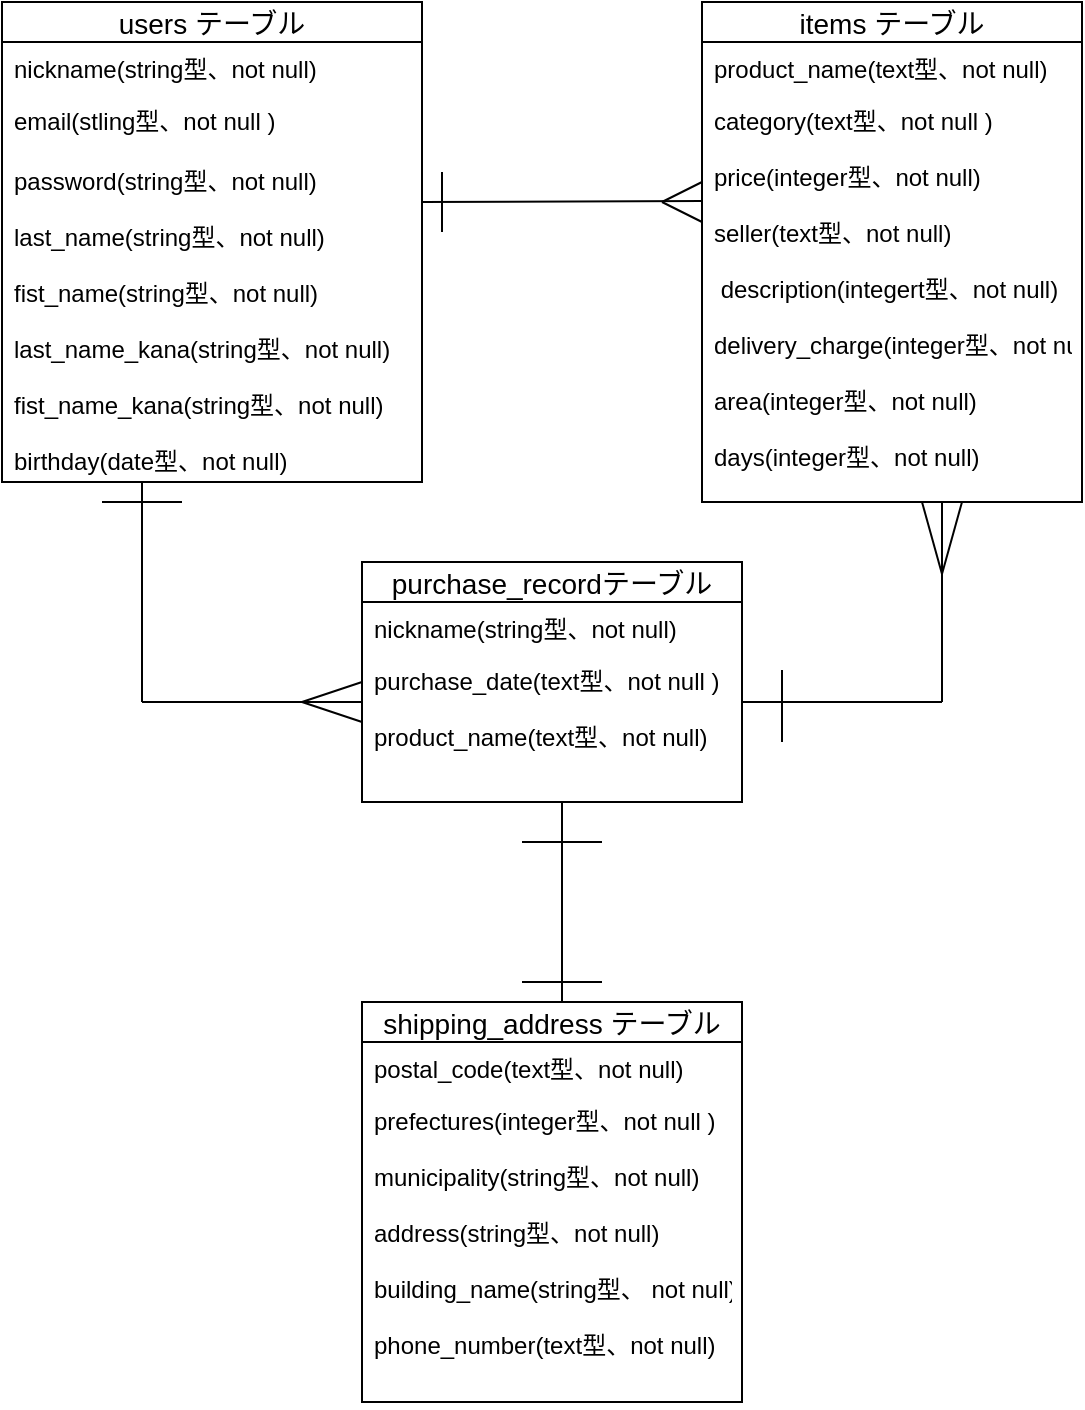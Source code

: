 <mxfile version="13.6.5">
    <diagram id="QX7Jk_6itH5B-4H5pDlQ" name="ページ1">
        <mxGraphModel dx="623" dy="701" grid="1" gridSize="10" guides="1" tooltips="1" connect="1" arrows="1" fold="1" page="1" pageScale="1" pageWidth="1169" pageHeight="827" math="0" shadow="0">
            <root>
                <mxCell id="0"/>
                <mxCell id="1" parent="0"/>
                <mxCell id="30" value="users テーブル" style="swimlane;fontStyle=0;childLayout=stackLayout;horizontal=1;startSize=20;horizontalStack=0;resizeParent=1;resizeParentMax=0;resizeLast=0;collapsible=1;marginBottom=0;align=center;fontSize=14;" vertex="1" parent="1">
                    <mxGeometry x="40" y="40" width="210" height="240" as="geometry"/>
                </mxCell>
                <mxCell id="31" value="nickname(string型、not null)&#10;" style="text;strokeColor=none;fillColor=none;spacingLeft=4;spacingRight=4;overflow=hidden;rotatable=0;points=[[0,0.5],[1,0.5]];portConstraint=eastwest;fontSize=12;" vertex="1" parent="30">
                    <mxGeometry y="20" width="210" height="26" as="geometry"/>
                </mxCell>
                <mxCell id="32" value="email(stling型、not null )&#10;" style="text;strokeColor=none;fillColor=none;spacingLeft=4;spacingRight=4;overflow=hidden;rotatable=0;points=[[0,0.5],[1,0.5]];portConstraint=eastwest;fontSize=12;" vertex="1" parent="30">
                    <mxGeometry y="46" width="210" height="194" as="geometry"/>
                </mxCell>
                <mxCell id="33" value="password(string型、not null)&#10;&#10;last_name(string型、not null)&#10;&#10;fist_name(string型、not null)&#10;&#10;last_name_kana(string型、not null)&#10;&#10;fist_name_kana(string型、not null)&#10;&#10;birthday(date型、not null)" style="text;strokeColor=none;fillColor=none;spacingLeft=4;spacingRight=4;overflow=hidden;rotatable=0;points=[[0,0.5],[1,0.5]];portConstraint=eastwest;fontSize=12;" vertex="1" parent="1">
                    <mxGeometry x="40" y="116" width="210" height="164" as="geometry"/>
                </mxCell>
                <mxCell id="47" value="" style="endArrow=none;html=1;rounded=0;" edge="1" parent="1">
                    <mxGeometry relative="1" as="geometry">
                        <mxPoint x="250" y="140" as="sourcePoint"/>
                        <mxPoint x="390" y="139.5" as="targetPoint"/>
                    </mxGeometry>
                </mxCell>
                <mxCell id="48" value="" style="endArrow=none;html=1;rounded=0;" edge="1" parent="1">
                    <mxGeometry relative="1" as="geometry">
                        <mxPoint x="260" y="155" as="sourcePoint"/>
                        <mxPoint x="260" y="125" as="targetPoint"/>
                        <Array as="points">
                            <mxPoint x="260" y="145"/>
                            <mxPoint x="260" y="135"/>
                        </Array>
                    </mxGeometry>
                </mxCell>
                <mxCell id="51" value="" style="endArrow=none;html=1;rounded=0;" edge="1" parent="1">
                    <mxGeometry relative="1" as="geometry">
                        <mxPoint x="370" y="140" as="sourcePoint"/>
                        <mxPoint x="390" y="150" as="targetPoint"/>
                    </mxGeometry>
                </mxCell>
                <mxCell id="52" value="" style="endArrow=none;html=1;rounded=0;" edge="1" parent="1">
                    <mxGeometry relative="1" as="geometry">
                        <mxPoint x="370" y="140" as="sourcePoint"/>
                        <mxPoint x="390" y="130" as="targetPoint"/>
                    </mxGeometry>
                </mxCell>
                <mxCell id="57" value="items テーブル" style="swimlane;fontStyle=0;childLayout=stackLayout;horizontal=1;startSize=20;horizontalStack=0;resizeParent=1;resizeParentMax=0;resizeLast=0;collapsible=1;marginBottom=0;align=center;fontSize=14;" vertex="1" parent="1">
                    <mxGeometry x="390" y="40" width="190" height="250" as="geometry"/>
                </mxCell>
                <mxCell id="58" value="product_name(text型、not null)" style="text;strokeColor=none;fillColor=none;spacingLeft=4;spacingRight=4;overflow=hidden;rotatable=0;points=[[0,0.5],[1,0.5]];portConstraint=eastwest;fontSize=12;" vertex="1" parent="57">
                    <mxGeometry y="20" width="190" height="26" as="geometry"/>
                </mxCell>
                <mxCell id="59" value="category(text型、not null )&#10;&#10;price(integer型、not null)&#10;&#10;seller(text型、not null)&#10;&#10; description(integert型、not null)&#10;&#10;delivery_charge(integer型、not null)&#10;&#10;area(integer型、not null)&#10;&#10;days(integer型、not null)" style="text;strokeColor=none;fillColor=none;spacingLeft=4;spacingRight=4;overflow=hidden;rotatable=0;points=[[0,0.5],[1,0.5]];portConstraint=eastwest;fontSize=12;" vertex="1" parent="57">
                    <mxGeometry y="46" width="190" height="204" as="geometry"/>
                </mxCell>
                <mxCell id="64" value="" style="endArrow=none;html=1;rounded=0;" edge="1" parent="57">
                    <mxGeometry relative="1" as="geometry">
                        <mxPoint x="120" y="350" as="sourcePoint"/>
                        <mxPoint x="120" y="250" as="targetPoint"/>
                    </mxGeometry>
                </mxCell>
                <mxCell id="60" value="" style="endArrow=none;html=1;rounded=0;" edge="1" parent="1">
                    <mxGeometry relative="1" as="geometry">
                        <mxPoint x="110" y="280" as="sourcePoint"/>
                        <mxPoint x="110" y="390" as="targetPoint"/>
                    </mxGeometry>
                </mxCell>
                <mxCell id="66" value="" style="endArrow=none;html=1;rounded=0;" edge="1" parent="1">
                    <mxGeometry relative="1" as="geometry">
                        <mxPoint x="110" y="390" as="sourcePoint"/>
                        <mxPoint x="220" y="390" as="targetPoint"/>
                    </mxGeometry>
                </mxCell>
                <mxCell id="67" value="" style="endArrow=none;html=1;rounded=0;" edge="1" parent="1">
                    <mxGeometry relative="1" as="geometry">
                        <mxPoint x="410" y="390" as="sourcePoint"/>
                        <mxPoint x="510" y="390" as="targetPoint"/>
                    </mxGeometry>
                </mxCell>
                <mxCell id="68" value="" style="endArrow=none;html=1;rounded=0;" edge="1" parent="1">
                    <mxGeometry relative="1" as="geometry">
                        <mxPoint x="320" y="440" as="sourcePoint"/>
                        <mxPoint x="320" y="540" as="targetPoint"/>
                    </mxGeometry>
                </mxCell>
                <mxCell id="72" value="purchase_recordテーブル" style="swimlane;fontStyle=0;childLayout=stackLayout;horizontal=1;startSize=20;horizontalStack=0;resizeParent=1;resizeParentMax=0;resizeLast=0;collapsible=1;marginBottom=0;align=center;fontSize=14;" vertex="1" parent="1">
                    <mxGeometry x="220" y="320" width="190" height="120" as="geometry"/>
                </mxCell>
                <mxCell id="73" value="nickname(string型、not null)" style="text;strokeColor=none;fillColor=none;spacingLeft=4;spacingRight=4;overflow=hidden;rotatable=0;points=[[0,0.5],[1,0.5]];portConstraint=eastwest;fontSize=12;" vertex="1" parent="72">
                    <mxGeometry y="20" width="190" height="26" as="geometry"/>
                </mxCell>
                <mxCell id="74" value="purchase_date(text型、not null )&#10;&#10;product_name(text型、not null)&#10;" style="text;strokeColor=none;fillColor=none;spacingLeft=4;spacingRight=4;overflow=hidden;rotatable=0;points=[[0,0.5],[1,0.5]];portConstraint=eastwest;fontSize=12;" vertex="1" parent="72">
                    <mxGeometry y="46" width="190" height="74" as="geometry"/>
                </mxCell>
                <mxCell id="77" value="" style="endArrow=none;html=1;rounded=0;" edge="1" parent="1">
                    <mxGeometry relative="1" as="geometry">
                        <mxPoint x="90" y="290" as="sourcePoint"/>
                        <mxPoint x="130" y="290" as="targetPoint"/>
                        <Array as="points">
                            <mxPoint x="110" y="290"/>
                        </Array>
                    </mxGeometry>
                </mxCell>
                <mxCell id="78" value="" style="endArrow=none;html=1;rounded=0;" edge="1" parent="1">
                    <mxGeometry relative="1" as="geometry">
                        <mxPoint x="190" y="390" as="sourcePoint"/>
                        <mxPoint x="220" y="380" as="targetPoint"/>
                    </mxGeometry>
                </mxCell>
                <mxCell id="79" value="" style="endArrow=none;html=1;rounded=0;" edge="1" parent="1">
                    <mxGeometry relative="1" as="geometry">
                        <mxPoint x="190" y="390" as="sourcePoint"/>
                        <mxPoint x="220" y="400" as="targetPoint"/>
                    </mxGeometry>
                </mxCell>
                <mxCell id="81" value="" style="endArrow=none;html=1;rounded=0;" edge="1" parent="1">
                    <mxGeometry relative="1" as="geometry">
                        <mxPoint x="430" y="374" as="sourcePoint"/>
                        <mxPoint x="430" y="410" as="targetPoint"/>
                    </mxGeometry>
                </mxCell>
                <mxCell id="82" value="" style="endArrow=none;html=1;rounded=0;" edge="1" parent="1">
                    <mxGeometry relative="1" as="geometry">
                        <mxPoint x="300" y="460" as="sourcePoint"/>
                        <mxPoint x="340" y="460" as="targetPoint"/>
                    </mxGeometry>
                </mxCell>
                <mxCell id="83" value="" style="endArrow=none;html=1;rounded=0;" edge="1" parent="1">
                    <mxGeometry relative="1" as="geometry">
                        <mxPoint x="310" y="530" as="sourcePoint"/>
                        <mxPoint x="340" y="530" as="targetPoint"/>
                        <Array as="points">
                            <mxPoint x="300" y="530"/>
                            <mxPoint x="310" y="530"/>
                        </Array>
                    </mxGeometry>
                </mxCell>
                <mxCell id="84" value="" style="endArrow=none;html=1;rounded=0;" edge="1" parent="1">
                    <mxGeometry relative="1" as="geometry">
                        <mxPoint x="500" y="290" as="sourcePoint"/>
                        <mxPoint x="510" y="326" as="targetPoint"/>
                    </mxGeometry>
                </mxCell>
                <mxCell id="85" value="" style="endArrow=none;html=1;rounded=0;" edge="1" parent="1">
                    <mxGeometry relative="1" as="geometry">
                        <mxPoint x="520" y="290" as="sourcePoint"/>
                        <mxPoint x="510" y="326" as="targetPoint"/>
                    </mxGeometry>
                </mxCell>
                <mxCell id="69" value="shipping_address テーブル" style="swimlane;fontStyle=0;childLayout=stackLayout;horizontal=1;startSize=20;horizontalStack=0;resizeParent=1;resizeParentMax=0;resizeLast=0;collapsible=1;marginBottom=0;align=center;fontSize=14;" vertex="1" parent="1">
                    <mxGeometry x="220" y="540" width="190" height="200" as="geometry"/>
                </mxCell>
                <mxCell id="70" value="postal_code(text型、not null)" style="text;strokeColor=none;fillColor=none;spacingLeft=4;spacingRight=4;overflow=hidden;rotatable=0;points=[[0,0.5],[1,0.5]];portConstraint=eastwest;fontSize=12;" vertex="1" parent="69">
                    <mxGeometry y="20" width="190" height="26" as="geometry"/>
                </mxCell>
                <mxCell id="71" value="prefectures(integer型、not null )&#10;&#10;municipality(string型、not null)&#10;&#10;address(string型、not null)&#10;&#10;building_name(string型、 not null)&#10; &#10;phone_number(text型、not null)" style="text;strokeColor=none;fillColor=none;spacingLeft=4;spacingRight=4;overflow=hidden;rotatable=0;points=[[0,0.5],[1,0.5]];portConstraint=eastwest;fontSize=12;" vertex="1" parent="69">
                    <mxGeometry y="46" width="190" height="154" as="geometry"/>
                </mxCell>
            </root>
        </mxGraphModel>
    </diagram>
</mxfile>